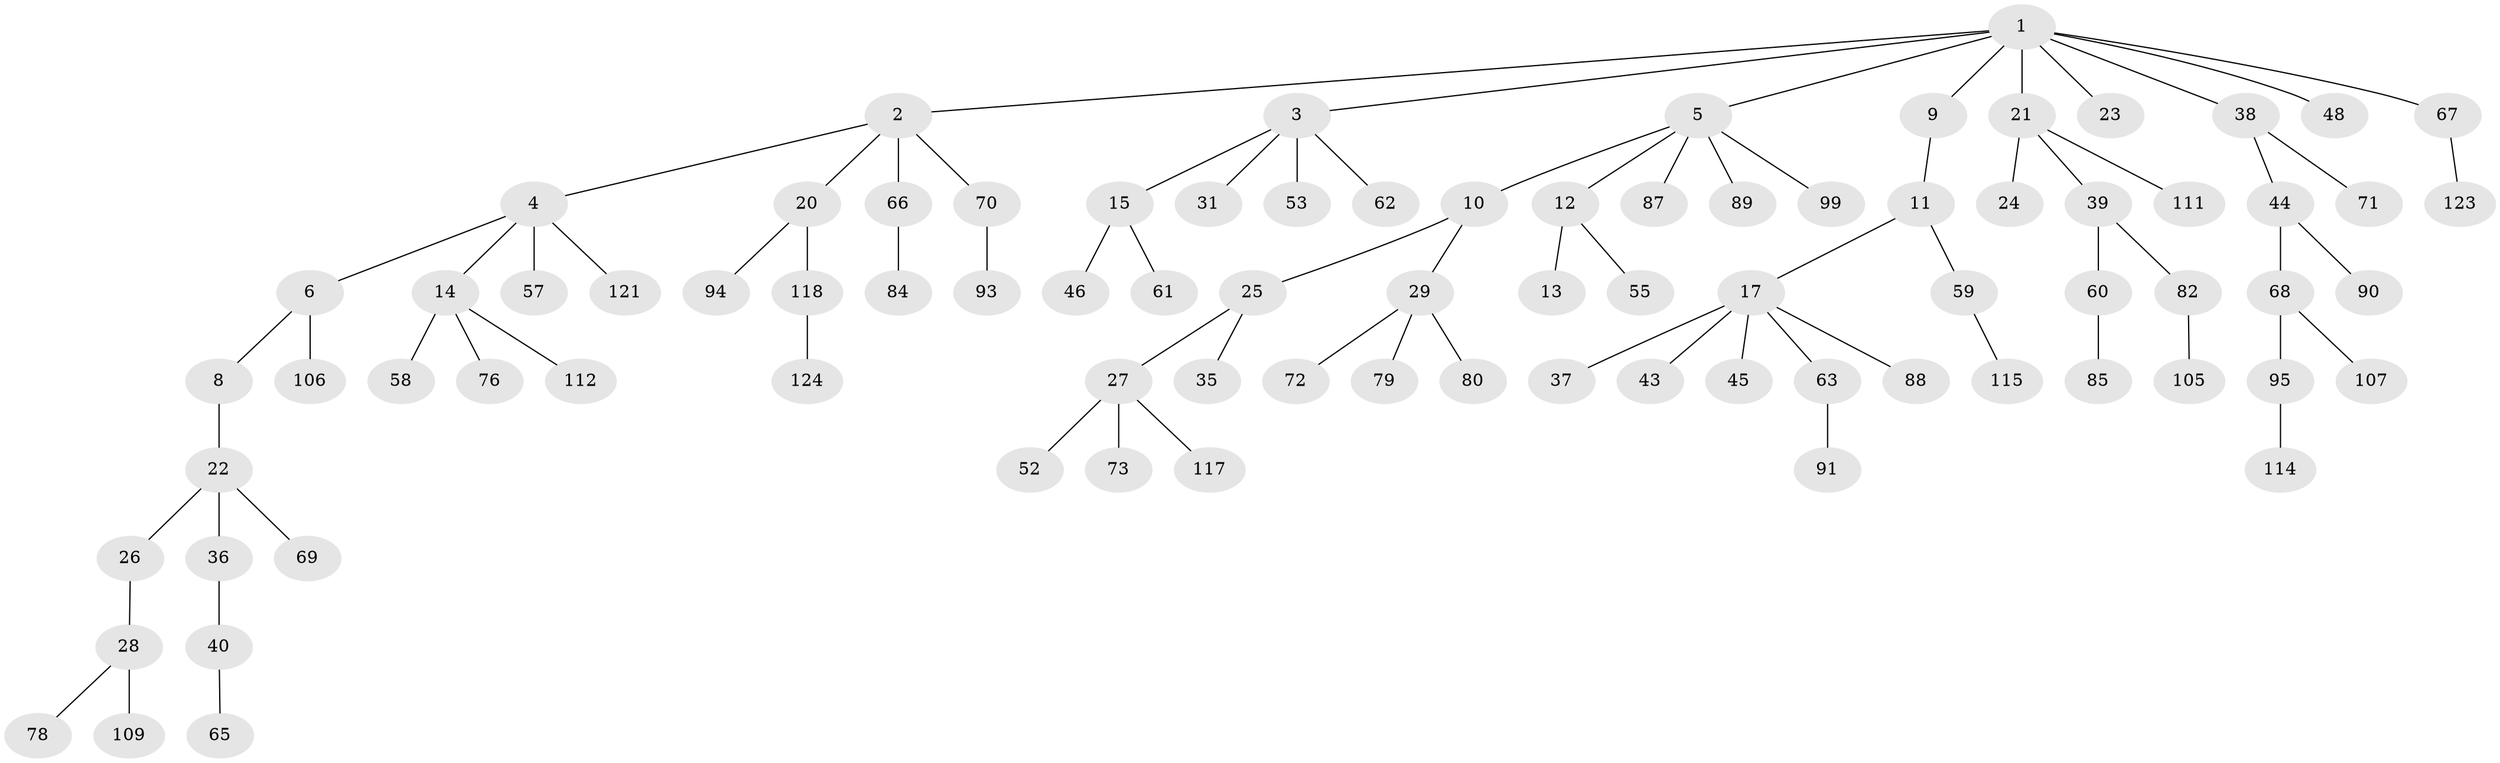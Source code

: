 // original degree distribution, {8: 0.008064516129032258, 5: 0.04032258064516129, 6: 0.008064516129032258, 4: 0.04838709677419355, 3: 0.1532258064516129, 1: 0.5080645161290323, 7: 0.008064516129032258, 2: 0.22580645161290322}
// Generated by graph-tools (version 1.1) at 2025/42/03/06/25 10:42:05]
// undirected, 85 vertices, 84 edges
graph export_dot {
graph [start="1"]
  node [color=gray90,style=filled];
  1 [super="+16"];
  2 [super="+18"];
  3 [super="+81"];
  4 [super="+100"];
  5 [super="+7"];
  6 [super="+74"];
  8 [super="+108"];
  9 [super="+122"];
  10;
  11 [super="+47"];
  12 [super="+56"];
  13;
  14 [super="+33"];
  15 [super="+32"];
  17 [super="+19"];
  20 [super="+83"];
  21 [super="+104"];
  22 [super="+116"];
  23;
  24 [super="+103"];
  25 [super="+86"];
  26 [super="+50"];
  27 [super="+49"];
  28 [super="+34"];
  29 [super="+30"];
  31 [super="+42"];
  35;
  36 [super="+54"];
  37;
  38 [super="+110"];
  39 [super="+75"];
  40 [super="+41"];
  43 [super="+51"];
  44 [super="+92"];
  45;
  46;
  48;
  52;
  53;
  55;
  57 [super="+64"];
  58;
  59 [super="+119"];
  60;
  61;
  62;
  63;
  65;
  66;
  67;
  68;
  69 [super="+97"];
  70 [super="+77"];
  71;
  72 [super="+102"];
  73;
  76 [super="+113"];
  78;
  79;
  80;
  82;
  84 [super="+101"];
  85 [super="+96"];
  87;
  88;
  89;
  90 [super="+98"];
  91;
  93 [super="+120"];
  94;
  95;
  99;
  105;
  106;
  107;
  109;
  111;
  112;
  114;
  115;
  117;
  118;
  121;
  123;
  124;
  1 -- 2;
  1 -- 3;
  1 -- 5;
  1 -- 9;
  1 -- 23;
  1 -- 48;
  1 -- 67;
  1 -- 21;
  1 -- 38;
  2 -- 4;
  2 -- 20;
  2 -- 66;
  2 -- 70;
  3 -- 15;
  3 -- 31;
  3 -- 53;
  3 -- 62;
  4 -- 6;
  4 -- 14;
  4 -- 57;
  4 -- 121;
  5 -- 12;
  5 -- 87;
  5 -- 99;
  5 -- 89;
  5 -- 10;
  6 -- 8;
  6 -- 106;
  8 -- 22;
  9 -- 11;
  10 -- 25;
  10 -- 29;
  11 -- 17;
  11 -- 59;
  12 -- 13;
  12 -- 55;
  14 -- 76;
  14 -- 112;
  14 -- 58;
  15 -- 46;
  15 -- 61;
  17 -- 37;
  17 -- 43;
  17 -- 45;
  17 -- 63;
  17 -- 88;
  20 -- 94;
  20 -- 118;
  21 -- 24;
  21 -- 39;
  21 -- 111;
  22 -- 26;
  22 -- 36;
  22 -- 69;
  25 -- 27;
  25 -- 35;
  26 -- 28;
  27 -- 73;
  27 -- 52;
  27 -- 117;
  28 -- 109;
  28 -- 78;
  29 -- 80;
  29 -- 72;
  29 -- 79;
  36 -- 40;
  38 -- 44;
  38 -- 71;
  39 -- 60;
  39 -- 82;
  40 -- 65;
  44 -- 68;
  44 -- 90;
  59 -- 115;
  60 -- 85;
  63 -- 91;
  66 -- 84;
  67 -- 123;
  68 -- 95;
  68 -- 107;
  70 -- 93;
  82 -- 105;
  95 -- 114;
  118 -- 124;
}
